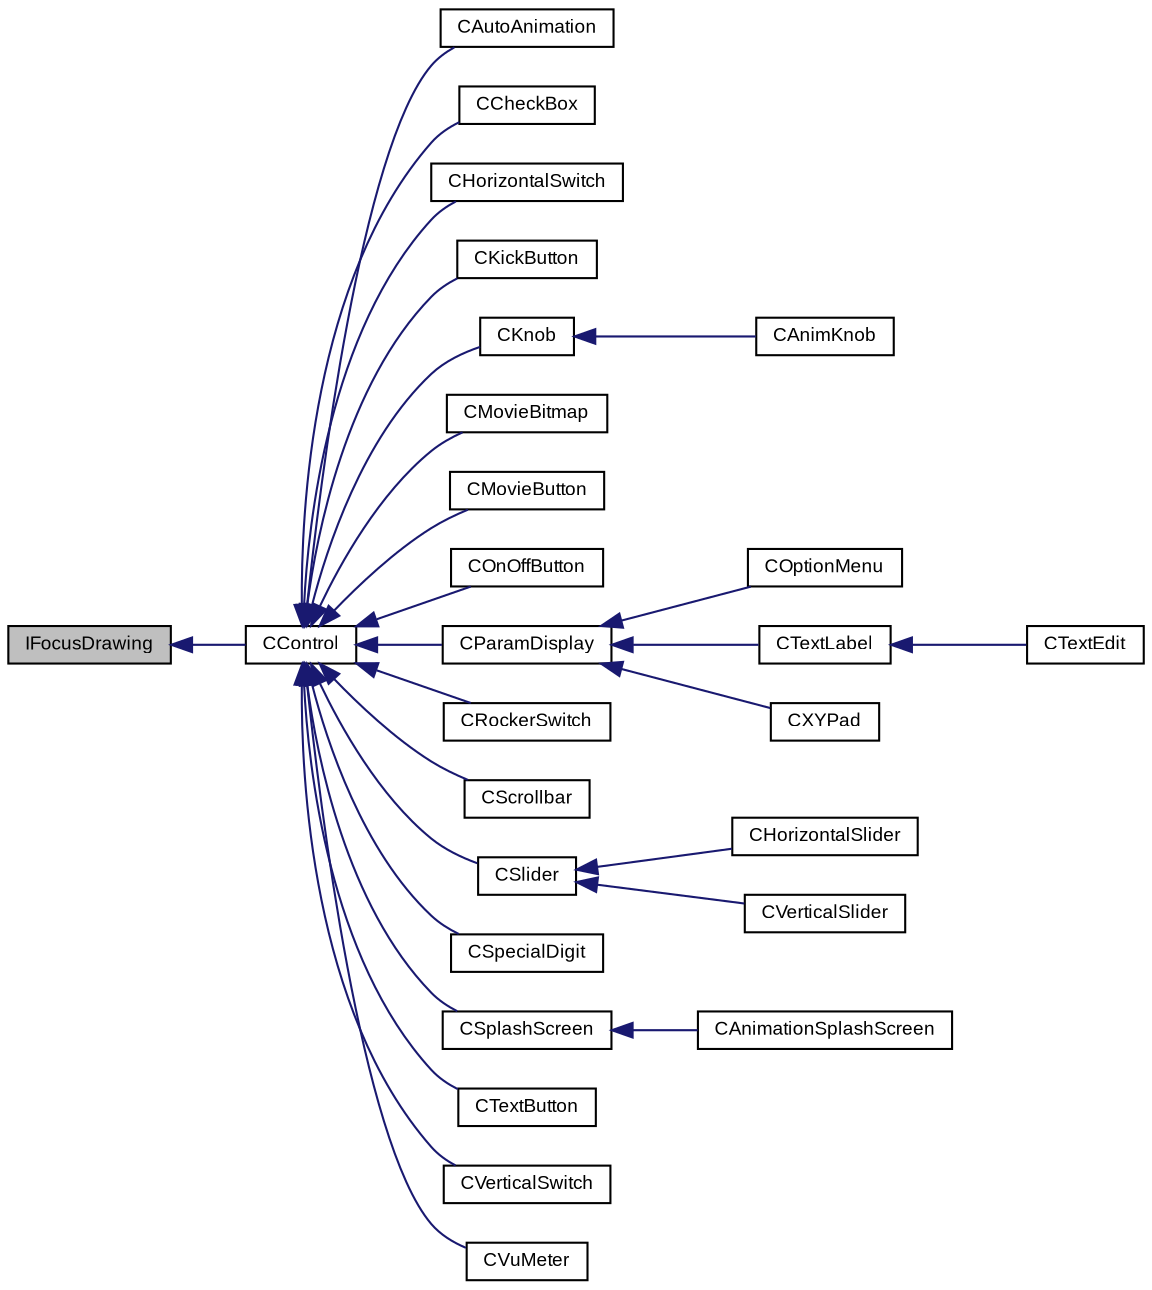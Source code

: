 digraph "IFocusDrawing"
{
  bgcolor="transparent";
  edge [fontname="Arial",fontsize="9",labelfontname="Arial",labelfontsize="9"];
  node [fontname="Arial",fontsize="9",shape=record];
  rankdir="LR";
  Node1 [label="IFocusDrawing",height=0.2,width=0.4,color="black", fillcolor="grey75", style="filled" fontcolor="black"];
  Node1 -> Node2 [dir="back",color="midnightblue",fontsize="9",style="solid",fontname="Arial"];
  Node2 [label="CControl",height=0.2,width=0.4,color="black",URL="$class_v_s_t_g_u_i_1_1_c_control.html",tooltip="base class of all VSTGUI controls "];
  Node2 -> Node3 [dir="back",color="midnightblue",fontsize="9",style="solid",fontname="Arial"];
  Node3 [label="CAutoAnimation",height=0.2,width=0.4,color="black",URL="$class_v_s_t_g_u_i_1_1_c_auto_animation.html"];
  Node2 -> Node4 [dir="back",color="midnightblue",fontsize="9",style="solid",fontname="Arial"];
  Node4 [label="CCheckBox",height=0.2,width=0.4,color="black",URL="$class_v_s_t_g_u_i_1_1_c_check_box.html",tooltip="a check box control with a title and 3 states "];
  Node2 -> Node5 [dir="back",color="midnightblue",fontsize="9",style="solid",fontname="Arial"];
  Node5 [label="CHorizontalSwitch",height=0.2,width=0.4,color="black",URL="$class_v_s_t_g_u_i_1_1_c_horizontal_switch.html",tooltip="a horizontal switch control "];
  Node2 -> Node6 [dir="back",color="midnightblue",fontsize="9",style="solid",fontname="Arial"];
  Node6 [label="CKickButton",height=0.2,width=0.4,color="black",URL="$class_v_s_t_g_u_i_1_1_c_kick_button.html"];
  Node2 -> Node7 [dir="back",color="midnightblue",fontsize="9",style="solid",fontname="Arial"];
  Node7 [label="CKnob",height=0.2,width=0.4,color="black",URL="$class_v_s_t_g_u_i_1_1_c_knob.html",tooltip="a knob control "];
  Node7 -> Node8 [dir="back",color="midnightblue",fontsize="9",style="solid",fontname="Arial"];
  Node8 [label="CAnimKnob",height=0.2,width=0.4,color="black",URL="$class_v_s_t_g_u_i_1_1_c_anim_knob.html",tooltip="a bitmap knob control "];
  Node2 -> Node9 [dir="back",color="midnightblue",fontsize="9",style="solid",fontname="Arial"];
  Node9 [label="CMovieBitmap",height=0.2,width=0.4,color="black",URL="$class_v_s_t_g_u_i_1_1_c_movie_bitmap.html",tooltip="a bitmap view that displays different bitmaps according to its current value "];
  Node2 -> Node10 [dir="back",color="midnightblue",fontsize="9",style="solid",fontname="Arial"];
  Node10 [label="CMovieButton",height=0.2,width=0.4,color="black",URL="$class_v_s_t_g_u_i_1_1_c_movie_button.html",tooltip="a bi-states button with 2 subbitmaps "];
  Node2 -> Node11 [dir="back",color="midnightblue",fontsize="9",style="solid",fontname="Arial"];
  Node11 [label="COnOffButton",height=0.2,width=0.4,color="black",URL="$class_v_s_t_g_u_i_1_1_c_on_off_button.html",tooltip="a button control with 2 states "];
  Node2 -> Node12 [dir="back",color="midnightblue",fontsize="9",style="solid",fontname="Arial"];
  Node12 [label="CParamDisplay",height=0.2,width=0.4,color="black",URL="$class_v_s_t_g_u_i_1_1_c_param_display.html",tooltip="a parameter display "];
  Node12 -> Node13 [dir="back",color="midnightblue",fontsize="9",style="solid",fontname="Arial"];
  Node13 [label="COptionMenu",height=0.2,width=0.4,color="black",URL="$class_v_s_t_g_u_i_1_1_c_option_menu.html",tooltip="a popup menu control "];
  Node12 -> Node14 [dir="back",color="midnightblue",fontsize="9",style="solid",fontname="Arial"];
  Node14 [label="CTextLabel",height=0.2,width=0.4,color="black",URL="$class_v_s_t_g_u_i_1_1_c_text_label.html",tooltip="a text label "];
  Node14 -> Node15 [dir="back",color="midnightblue",fontsize="9",style="solid",fontname="Arial"];
  Node15 [label="CTextEdit",height=0.2,width=0.4,color="black",URL="$class_v_s_t_g_u_i_1_1_c_text_edit.html",tooltip="a text edit control "];
  Node12 -> Node16 [dir="back",color="midnightblue",fontsize="9",style="solid",fontname="Arial"];
  Node16 [label="CXYPad",height=0.2,width=0.4,color="black",URL="$class_v_s_t_g_u_i_1_1_c_x_y_pad.html"];
  Node2 -> Node17 [dir="back",color="midnightblue",fontsize="9",style="solid",fontname="Arial"];
  Node17 [label="CRockerSwitch",height=0.2,width=0.4,color="black",URL="$class_v_s_t_g_u_i_1_1_c_rocker_switch.html",tooltip="a switch control with 3 sub bitmaps "];
  Node2 -> Node18 [dir="back",color="midnightblue",fontsize="9",style="solid",fontname="Arial"];
  Node18 [label="CScrollbar",height=0.2,width=0.4,color="black",URL="$class_v_s_t_g_u_i_1_1_c_scrollbar.html",tooltip="a scrollbar control "];
  Node2 -> Node19 [dir="back",color="midnightblue",fontsize="9",style="solid",fontname="Arial"];
  Node19 [label="CSlider",height=0.2,width=0.4,color="black",URL="$class_v_s_t_g_u_i_1_1_c_slider.html",tooltip="a slider control "];
  Node19 -> Node20 [dir="back",color="midnightblue",fontsize="9",style="solid",fontname="Arial"];
  Node20 [label="CHorizontalSlider",height=0.2,width=0.4,color="black",URL="$class_v_s_t_g_u_i_1_1_c_horizontal_slider.html",tooltip="a horizontal slider control "];
  Node19 -> Node21 [dir="back",color="midnightblue",fontsize="9",style="solid",fontname="Arial"];
  Node21 [label="CVerticalSlider",height=0.2,width=0.4,color="black",URL="$class_v_s_t_g_u_i_1_1_c_vertical_slider.html",tooltip="a vertical slider control "];
  Node2 -> Node22 [dir="back",color="midnightblue",fontsize="9",style="solid",fontname="Arial"];
  Node22 [label="CSpecialDigit",height=0.2,width=0.4,color="black",URL="$class_v_s_t_g_u_i_1_1_c_special_digit.html",tooltip="special display with custom numbers (0...9) "];
  Node2 -> Node23 [dir="back",color="midnightblue",fontsize="9",style="solid",fontname="Arial"];
  Node23 [label="CSplashScreen",height=0.2,width=0.4,color="black",URL="$class_v_s_t_g_u_i_1_1_c_splash_screen.html"];
  Node23 -> Node24 [dir="back",color="midnightblue",fontsize="9",style="solid",fontname="Arial"];
  Node24 [label="CAnimationSplashScreen",height=0.2,width=0.4,color="black",URL="$class_v_s_t_g_u_i_1_1_c_animation_splash_screen.html",tooltip="a splash screen which animates the opening and closing of the splash bitmap "];
  Node2 -> Node25 [dir="back",color="midnightblue",fontsize="9",style="solid",fontname="Arial"];
  Node25 [label="CTextButton",height=0.2,width=0.4,color="black",URL="$class_v_s_t_g_u_i_1_1_c_text_button.html",tooltip="a button which renders without bitmaps "];
  Node2 -> Node26 [dir="back",color="midnightblue",fontsize="9",style="solid",fontname="Arial"];
  Node26 [label="CVerticalSwitch",height=0.2,width=0.4,color="black",URL="$class_v_s_t_g_u_i_1_1_c_vertical_switch.html",tooltip="a vertical switch control "];
  Node2 -> Node27 [dir="back",color="midnightblue",fontsize="9",style="solid",fontname="Arial"];
  Node27 [label="CVuMeter",height=0.2,width=0.4,color="black",URL="$class_v_s_t_g_u_i_1_1_c_vu_meter.html"];
}
